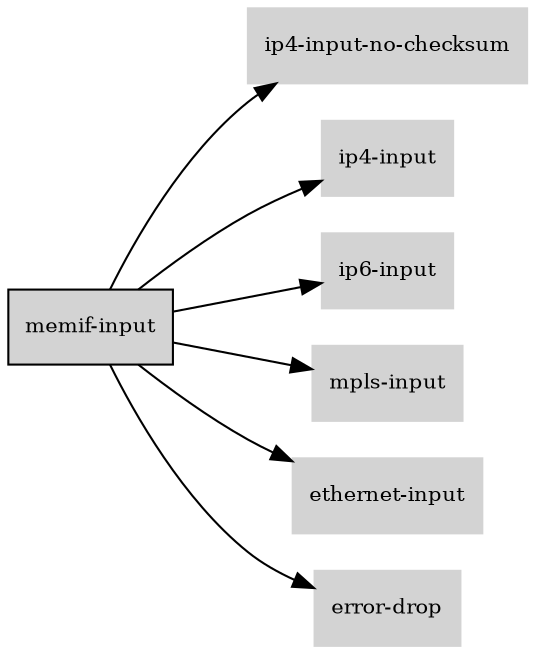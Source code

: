 digraph "memif_input_subgraph" {
  rankdir=LR;
  node [shape=box, style=filled, fontsize=10, color=lightgray, fontcolor=black, fillcolor=lightgray];
  "memif-input" [color=black, fontcolor=black, fillcolor=lightgray];
  edge [fontsize=8];
  "memif-input" -> "ip4-input-no-checksum";
  "memif-input" -> "ip4-input";
  "memif-input" -> "ip6-input";
  "memif-input" -> "mpls-input";
  "memif-input" -> "ethernet-input";
  "memif-input" -> "error-drop";
}
